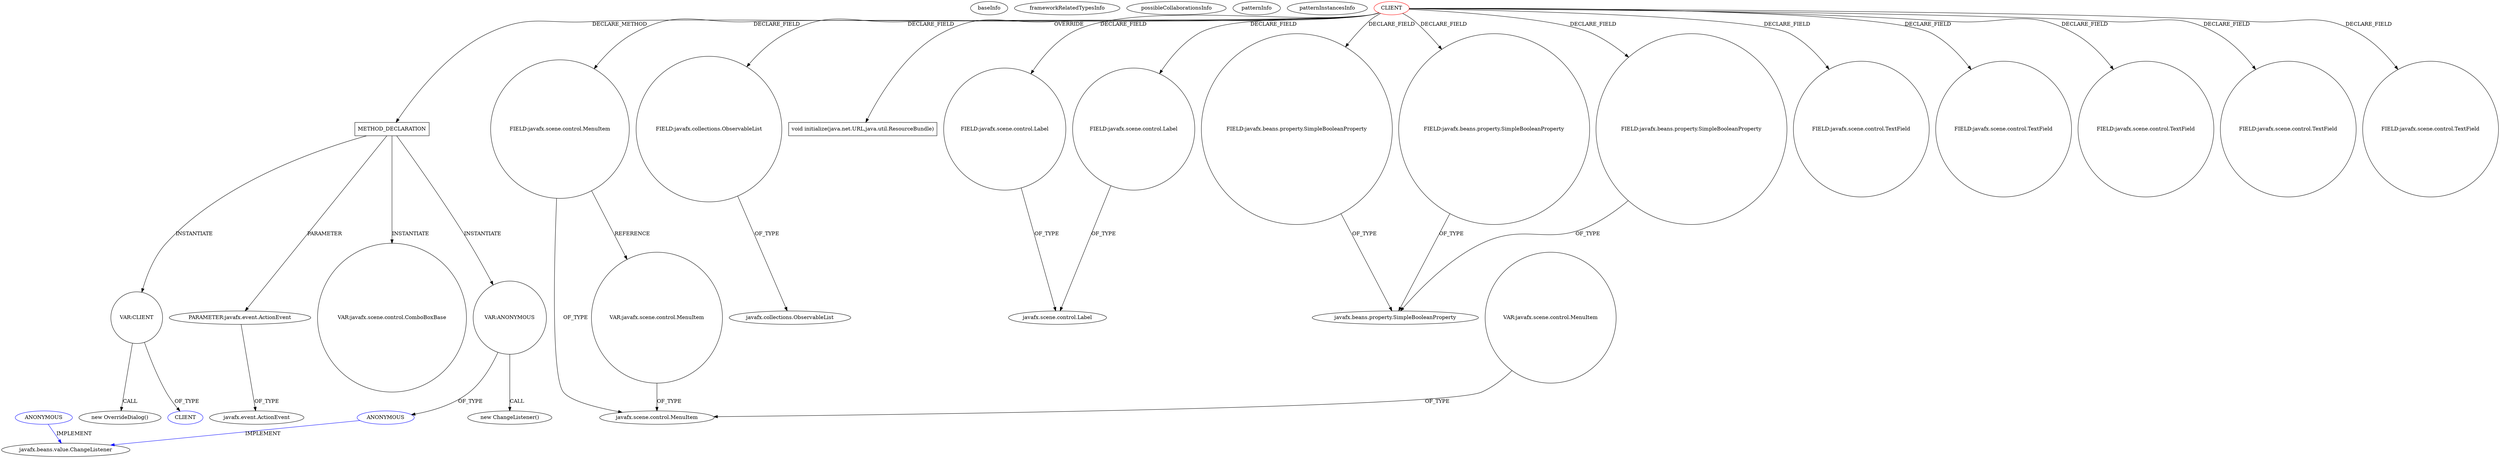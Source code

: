 digraph {
baseInfo[graphId=4229,category="pattern",isAnonymous=false,possibleRelation=false]
frameworkRelatedTypesInfo[]
possibleCollaborationsInfo[]
patternInfo[frequency=2.0,patternRootClient=0]
patternInstancesInfo[0="hock323-eventManager~/hock323-eventManager/EventManager-master/src/eventManager/controller/pokerTournament/BlindsController.java~BlindsController~2976",1="hock323-eventManager~/hock323-eventManager/EventManager-master/src/eventManager/controller/pokerTournament/TournamentController.java~TournamentController~3009"]
150[label="new OverrideDialog()",vertexType="CONSTRUCTOR_CALL",isFrameworkType=false]
151[label="VAR:CLIENT",vertexType="VARIABLE_EXPRESION",isFrameworkType=false,shape=circle]
139[label="METHOD_DECLARATION",vertexType="CLIENT_METHOD_DECLARATION",isFrameworkType=false,shape=box]
0[label="CLIENT",vertexType="ROOT_CLIENT_CLASS_DECLARATION",isFrameworkType=false,color=red]
28[label="FIELD:javafx.scene.control.MenuItem",vertexType="FIELD_DECLARATION",isFrameworkType=false,shape=circle]
58[label="FIELD:javafx.collections.ObservableList",vertexType="FIELD_DECLARATION",isFrameworkType=false,shape=circle]
15[label="javafx.collections.ObservableList",vertexType="FRAMEWORK_INTERFACE_TYPE",isFrameworkType=false]
140[label="PARAMETER:javafx.event.ActionEvent",vertexType="PARAMETER_DECLARATION",isFrameworkType=false]
141[label="javafx.event.ActionEvent",vertexType="FRAMEWORK_CLASS_TYPE",isFrameworkType=false]
60[label="void initialize(java.net.URL,java.util.ResourceBundle)",vertexType="OVERRIDING_METHOD_DECLARATION",isFrameworkType=false,shape=box]
29[label="javafx.scene.control.MenuItem",vertexType="FRAMEWORK_CLASS_TYPE",isFrameworkType=false]
142[label="VAR:javafx.scene.control.ComboBoxBase",vertexType="VARIABLE_EXPRESION",isFrameworkType=false,shape=circle]
386[label="VAR:javafx.scene.control.MenuItem",vertexType="VARIABLE_EXPRESION",isFrameworkType=false,shape=circle]
736[label="VAR:javafx.scene.control.MenuItem",vertexType="VARIABLE_EXPRESION",isFrameworkType=false,shape=circle]
32[label="FIELD:javafx.scene.control.Label",vertexType="FIELD_DECLARATION",isFrameworkType=false,shape=circle]
33[label="javafx.scene.control.Label",vertexType="FRAMEWORK_CLASS_TYPE",isFrameworkType=false]
42[label="FIELD:javafx.scene.control.Label",vertexType="FIELD_DECLARATION",isFrameworkType=false,shape=circle]
26[label="FIELD:javafx.beans.property.SimpleBooleanProperty",vertexType="FIELD_DECLARATION",isFrameworkType=false,shape=circle]
11[label="javafx.beans.property.SimpleBooleanProperty",vertexType="FRAMEWORK_CLASS_TYPE",isFrameworkType=false]
56[label="FIELD:javafx.beans.property.SimpleBooleanProperty",vertexType="FIELD_DECLARATION",isFrameworkType=false,shape=circle]
10[label="FIELD:javafx.beans.property.SimpleBooleanProperty",vertexType="FIELD_DECLARATION",isFrameworkType=false,shape=circle]
4[label="FIELD:javafx.scene.control.TextField",vertexType="FIELD_DECLARATION",isFrameworkType=false,shape=circle]
50[label="FIELD:javafx.scene.control.TextField",vertexType="FIELD_DECLARATION",isFrameworkType=false,shape=circle]
20[label="FIELD:javafx.scene.control.TextField",vertexType="FIELD_DECLARATION",isFrameworkType=false,shape=circle]
40[label="FIELD:javafx.scene.control.TextField",vertexType="FIELD_DECLARATION",isFrameworkType=false,shape=circle]
8[label="FIELD:javafx.scene.control.TextField",vertexType="FIELD_DECLARATION",isFrameworkType=false,shape=circle]
152[label="CLIENT",vertexType="REFERENCE_CLIENT_CLASS_DECLARATION",isFrameworkType=false,color=blue]
162[label="VAR:ANONYMOUS",vertexType="VARIABLE_EXPRESION",isFrameworkType=false,shape=circle]
163[label="ANONYMOUS",vertexType="REFERENCE_ANONYMOUS_DECLARATION",isFrameworkType=false,color=blue]
161[label="new ChangeListener()",vertexType="CONSTRUCTOR_CALL",isFrameworkType=false]
164[label="javafx.beans.value.ChangeListener",vertexType="FRAMEWORK_INTERFACE_TYPE",isFrameworkType=false]
304[label="ANONYMOUS",vertexType="REFERENCE_ANONYMOUS_DECLARATION",isFrameworkType=false,color=blue]
162->163[label="OF_TYPE"]
28->386[label="REFERENCE"]
151->150[label="CALL"]
736->29[label="OF_TYPE"]
140->141[label="OF_TYPE"]
163->164[label="IMPLEMENT",color=blue]
386->29[label="OF_TYPE"]
42->33[label="OF_TYPE"]
0->56[label="DECLARE_FIELD"]
28->29[label="OF_TYPE"]
0->26[label="DECLARE_FIELD"]
0->42[label="DECLARE_FIELD"]
0->8[label="DECLARE_FIELD"]
0->32[label="DECLARE_FIELD"]
0->50[label="DECLARE_FIELD"]
304->164[label="IMPLEMENT",color=blue]
139->142[label="INSTANTIATE"]
26->11[label="OF_TYPE"]
151->152[label="OF_TYPE"]
0->10[label="DECLARE_FIELD"]
162->161[label="CALL"]
0->139[label="DECLARE_METHOD"]
32->33[label="OF_TYPE"]
58->15[label="OF_TYPE"]
0->28[label="DECLARE_FIELD"]
0->40[label="DECLARE_FIELD"]
56->11[label="OF_TYPE"]
0->4[label="DECLARE_FIELD"]
0->60[label="OVERRIDE"]
10->11[label="OF_TYPE"]
0->20[label="DECLARE_FIELD"]
0->58[label="DECLARE_FIELD"]
139->151[label="INSTANTIATE"]
139->162[label="INSTANTIATE"]
139->140[label="PARAMETER"]
}
